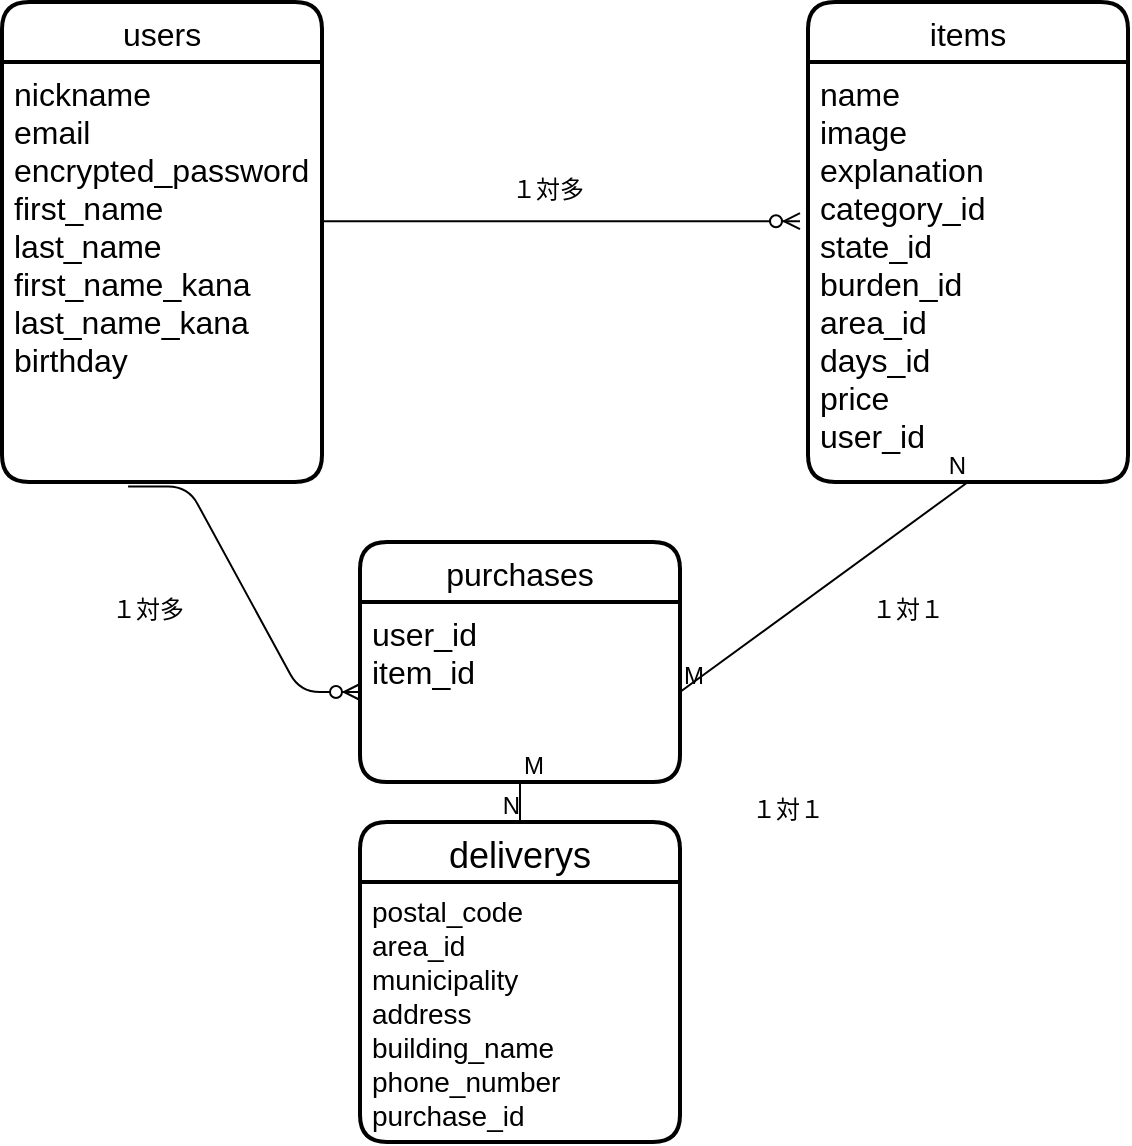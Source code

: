 <mxfile version="13.10.0" type="embed">
    <diagram id="e7zRv_c1LP3z5vwRsQUt" name="ページ1">
        <mxGraphModel dx="722" dy="526" grid="1" gridSize="10" guides="1" tooltips="1" connect="1" arrows="1" fold="1" page="1" pageScale="1" pageWidth="850" pageHeight="1100" math="0" shadow="0">
            <root>
                <mxCell id="0"/>
                <mxCell id="1" parent="0"/>
                <mxCell id="105" value="users" style="swimlane;childLayout=stackLayout;horizontal=1;startSize=30;horizontalStack=0;rounded=1;fontSize=16;fontStyle=0;strokeWidth=2;resizeParent=0;resizeLast=1;shadow=0;dashed=0;align=center;" parent="1" vertex="1">
                    <mxGeometry x="21" y="10" width="160" height="240" as="geometry"/>
                </mxCell>
                <mxCell id="106" value="nickname&#10;email&#10;encrypted_password&#10;first_name&#10;last_name&#10;first_name_kana&#10;last_name_kana&#10;birthday" style="align=left;strokeColor=none;fillColor=none;spacingLeft=4;fontSize=16;verticalAlign=top;resizable=0;rotatable=0;part=1;" parent="105" vertex="1">
                    <mxGeometry y="30" width="160" height="210" as="geometry"/>
                </mxCell>
                <mxCell id="107" value="deliverys" style="swimlane;childLayout=stackLayout;horizontal=1;startSize=30;horizontalStack=0;rounded=1;fontSize=18;fontStyle=0;strokeWidth=2;resizeParent=0;resizeLast=1;shadow=0;dashed=0;align=center;" parent="1" vertex="1">
                    <mxGeometry x="200" y="420" width="160" height="160" as="geometry"/>
                </mxCell>
                <mxCell id="108" value="postal_code&#10;area_id&#10;municipality&#10;address&#10;building_name&#10;phone_number&#10;purchase_id" style="align=left;strokeColor=none;fillColor=none;spacingLeft=4;fontSize=14;verticalAlign=top;resizable=0;rotatable=0;part=1;" parent="107" vertex="1">
                    <mxGeometry y="30" width="160" height="130" as="geometry"/>
                </mxCell>
                <mxCell id="109" value="purchases" style="swimlane;childLayout=stackLayout;horizontal=1;startSize=30;horizontalStack=0;rounded=1;fontSize=16;fontStyle=0;strokeWidth=2;resizeParent=0;resizeLast=1;shadow=0;dashed=0;align=center;" parent="1" vertex="1">
                    <mxGeometry x="200" y="280" width="160" height="120" as="geometry"/>
                </mxCell>
                <mxCell id="110" value="user_id&#10;item_id" style="align=left;strokeColor=none;fillColor=none;spacingLeft=4;fontSize=16;verticalAlign=top;resizable=0;rotatable=0;part=1;" parent="109" vertex="1">
                    <mxGeometry y="30" width="160" height="90" as="geometry"/>
                </mxCell>
                <mxCell id="111" value="items" style="swimlane;childLayout=stackLayout;horizontal=1;startSize=30;horizontalStack=0;rounded=1;fontSize=16;fontStyle=0;strokeWidth=2;resizeParent=0;resizeLast=1;shadow=0;dashed=0;align=center;" parent="1" vertex="1">
                    <mxGeometry x="424" y="10" width="160" height="240" as="geometry"/>
                </mxCell>
                <mxCell id="112" value="name&#10;image&#10;explanation&#10;category_id&#10;state_id&#10;burden_id&#10;area_id&#10;days_id&#10;price&#10;user_id" style="align=left;strokeColor=none;fillColor=none;spacingLeft=4;fontSize=16;verticalAlign=top;resizable=0;rotatable=0;part=1;" parent="111" vertex="1">
                    <mxGeometry y="30" width="160" height="210" as="geometry"/>
                </mxCell>
                <mxCell id="119" value="" style="edgeStyle=entityRelationEdgeStyle;fontSize=17;html=1;endArrow=ERzeroToMany;endFill=1;entryX=-0.025;entryY=0.379;entryDx=0;entryDy=0;entryPerimeter=0;exitX=0.994;exitY=0.379;exitDx=0;exitDy=0;exitPerimeter=0;fontStyle=1" parent="1" source="106" target="112" edge="1">
                    <mxGeometry width="100" height="100" relative="1" as="geometry">
                        <mxPoint x="260" y="240" as="sourcePoint"/>
                        <mxPoint x="360" y="140" as="targetPoint"/>
                    </mxGeometry>
                </mxCell>
                <mxCell id="120" value="" style="edgeStyle=entityRelationEdgeStyle;fontSize=12;html=1;endArrow=ERzeroToMany;endFill=1;exitX=0.394;exitY=1.011;exitDx=0;exitDy=0;exitPerimeter=0;" parent="1" source="106" target="110" edge="1">
                    <mxGeometry width="100" height="100" relative="1" as="geometry">
                        <mxPoint x="280" y="290" as="sourcePoint"/>
                        <mxPoint x="380" y="190" as="targetPoint"/>
                    </mxGeometry>
                </mxCell>
                <mxCell id="123" value="" style="endArrow=none;html=1;rounded=0;fontSize=16;entryX=0.5;entryY=1;entryDx=0;entryDy=0;exitX=1;exitY=0.5;exitDx=0;exitDy=0;" parent="1" source="110" target="112" edge="1">
                    <mxGeometry relative="1" as="geometry">
                        <mxPoint x="250" y="380" as="sourcePoint"/>
                        <mxPoint x="410" y="380" as="targetPoint"/>
                    </mxGeometry>
                </mxCell>
                <mxCell id="124" value="M" style="resizable=0;html=1;align=left;verticalAlign=bottom;" parent="123" connectable="0" vertex="1">
                    <mxGeometry x="-1" relative="1" as="geometry"/>
                </mxCell>
                <mxCell id="125" value="N" style="resizable=0;html=1;align=right;verticalAlign=bottom;" parent="123" connectable="0" vertex="1">
                    <mxGeometry x="1" relative="1" as="geometry"/>
                </mxCell>
                <mxCell id="126" value="" style="endArrow=none;html=1;rounded=0;fontSize=16;exitX=0.5;exitY=1;exitDx=0;exitDy=0;entryX=0.5;entryY=0;entryDx=0;entryDy=0;" parent="1" source="110" target="107" edge="1">
                    <mxGeometry relative="1" as="geometry">
                        <mxPoint x="250" y="260" as="sourcePoint"/>
                        <mxPoint x="410" y="260" as="targetPoint"/>
                    </mxGeometry>
                </mxCell>
                <mxCell id="127" value="M" style="resizable=0;html=1;align=left;verticalAlign=bottom;" parent="126" connectable="0" vertex="1">
                    <mxGeometry x="-1" relative="1" as="geometry"/>
                </mxCell>
                <mxCell id="128" value="N" style="resizable=0;html=1;align=right;verticalAlign=bottom;" parent="126" connectable="0" vertex="1">
                    <mxGeometry x="1" relative="1" as="geometry"/>
                </mxCell>
                <mxCell id="129" value="１対多" style="text;strokeColor=none;fillColor=none;spacingLeft=4;spacingRight=4;overflow=hidden;rotatable=0;points=[[0,0.5],[1,0.5]];portConstraint=eastwest;fontSize=12;" parent="1" vertex="1">
                    <mxGeometry x="270" y="90" width="60" height="30" as="geometry"/>
                </mxCell>
                <mxCell id="130" value="１対多" style="text;strokeColor=none;fillColor=none;spacingLeft=4;spacingRight=4;overflow=hidden;rotatable=0;points=[[0,0.5],[1,0.5]];portConstraint=eastwest;fontSize=12;" parent="1" vertex="1">
                    <mxGeometry x="70" y="300" width="60" height="30" as="geometry"/>
                </mxCell>
                <mxCell id="131" value="１対１" style="text;strokeColor=none;fillColor=none;spacingLeft=4;spacingRight=4;overflow=hidden;rotatable=0;points=[[0,0.5],[1,0.5]];portConstraint=eastwest;fontSize=12;" parent="1" vertex="1">
                    <mxGeometry x="450" y="300" width="60" height="30" as="geometry"/>
                </mxCell>
                <mxCell id="132" value="１対１" style="text;strokeColor=none;fillColor=none;spacingLeft=4;spacingRight=4;overflow=hidden;rotatable=0;points=[[0,0.5],[1,0.5]];portConstraint=eastwest;fontSize=12;" parent="1" vertex="1">
                    <mxGeometry x="390" y="400" width="60" height="30" as="geometry"/>
                </mxCell>
            </root>
        </mxGraphModel>
    </diagram>
</mxfile>